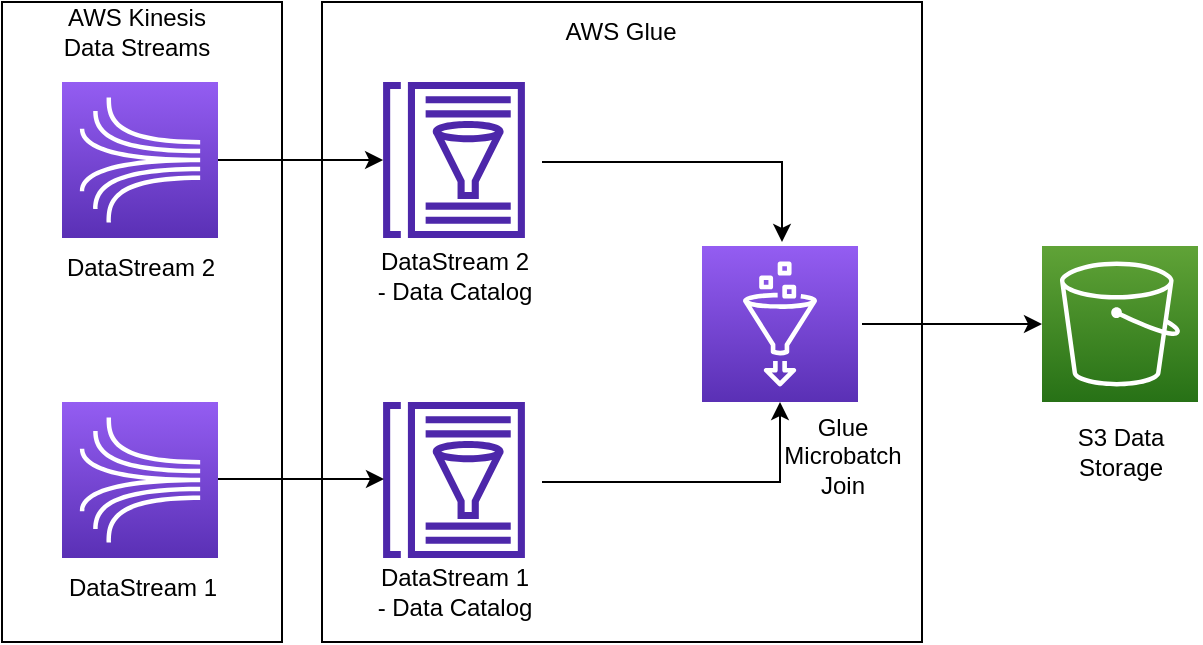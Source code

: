 <mxfile version="21.1.8" type="device">
  <diagram name="Page-1" id="8_GDNf8X0qtcU6Cn2D62">
    <mxGraphModel dx="1242" dy="749" grid="1" gridSize="10" guides="1" tooltips="1" connect="1" arrows="1" fold="1" page="1" pageScale="1" pageWidth="827" pageHeight="1169" math="0" shadow="0">
      <root>
        <mxCell id="0" />
        <mxCell id="1" parent="0" />
        <mxCell id="4f7eNhv1b62euajzDBGg-18" value="" style="rounded=0;whiteSpace=wrap;html=1;" vertex="1" parent="1">
          <mxGeometry x="90" y="160" width="140" height="320" as="geometry" />
        </mxCell>
        <mxCell id="4f7eNhv1b62euajzDBGg-7" value="" style="rounded=0;whiteSpace=wrap;html=1;" vertex="1" parent="1">
          <mxGeometry x="250" y="160" width="300" height="320" as="geometry" />
        </mxCell>
        <mxCell id="kMiG9pv_2f4y4FH8JU5A-1" value="" style="sketch=0;points=[[0,0,0],[0.25,0,0],[0.5,0,0],[0.75,0,0],[1,0,0],[0,1,0],[0.25,1,0],[0.5,1,0],[0.75,1,0],[1,1,0],[0,0.25,0],[0,0.5,0],[0,0.75,0],[1,0.25,0],[1,0.5,0],[1,0.75,0]];outlineConnect=0;fontColor=#232F3E;gradientColor=#945DF2;gradientDirection=north;fillColor=#5A30B5;strokeColor=#ffffff;dashed=0;verticalLabelPosition=bottom;verticalAlign=top;align=center;html=1;fontSize=12;fontStyle=0;aspect=fixed;shape=mxgraph.aws4.resourceIcon;resIcon=mxgraph.aws4.kinesis;" parent="1" vertex="1">
          <mxGeometry x="120" y="200" width="78" height="78" as="geometry" />
        </mxCell>
        <mxCell id="kMiG9pv_2f4y4FH8JU5A-2" value="" style="sketch=0;points=[[0,0,0],[0.25,0,0],[0.5,0,0],[0.75,0,0],[1,0,0],[0,1,0],[0.25,1,0],[0.5,1,0],[0.75,1,0],[1,1,0],[0,0.25,0],[0,0.5,0],[0,0.75,0],[1,0.25,0],[1,0.5,0],[1,0.75,0]];outlineConnect=0;fontColor=#232F3E;gradientColor=#945DF2;gradientDirection=north;fillColor=#5A30B5;strokeColor=#ffffff;dashed=0;verticalLabelPosition=bottom;verticalAlign=top;align=center;html=1;fontSize=12;fontStyle=0;aspect=fixed;shape=mxgraph.aws4.resourceIcon;resIcon=mxgraph.aws4.kinesis;" parent="1" vertex="1">
          <mxGeometry x="120" y="360" width="78" height="78" as="geometry" />
        </mxCell>
        <mxCell id="kMiG9pv_2f4y4FH8JU5A-3" value="" style="sketch=0;outlineConnect=0;fontColor=#232F3E;gradientColor=none;fillColor=#4D27AA;strokeColor=none;dashed=0;verticalLabelPosition=bottom;verticalAlign=top;align=center;html=1;fontSize=12;fontStyle=0;aspect=fixed;pointerEvents=1;shape=mxgraph.aws4.glue_data_catalog;" parent="1" vertex="1">
          <mxGeometry x="280" y="200" width="72" height="78" as="geometry" />
        </mxCell>
        <mxCell id="kMiG9pv_2f4y4FH8JU5A-4" value="" style="sketch=0;outlineConnect=0;fontColor=#232F3E;gradientColor=none;fillColor=#4D27AA;strokeColor=none;dashed=0;verticalLabelPosition=bottom;verticalAlign=top;align=center;html=1;fontSize=12;fontStyle=0;aspect=fixed;pointerEvents=1;shape=mxgraph.aws4.glue_data_catalog;" parent="1" vertex="1">
          <mxGeometry x="280" y="360" width="72" height="78" as="geometry" />
        </mxCell>
        <mxCell id="kMiG9pv_2f4y4FH8JU5A-5" value="" style="sketch=0;points=[[0,0,0],[0.25,0,0],[0.5,0,0],[0.75,0,0],[1,0,0],[0,1,0],[0.25,1,0],[0.5,1,0],[0.75,1,0],[1,1,0],[0,0.25,0],[0,0.5,0],[0,0.75,0],[1,0.25,0],[1,0.5,0],[1,0.75,0]];outlineConnect=0;fontColor=#232F3E;gradientColor=#945DF2;gradientDirection=north;fillColor=#5A30B5;strokeColor=#ffffff;dashed=0;verticalLabelPosition=bottom;verticalAlign=top;align=center;html=1;fontSize=12;fontStyle=0;aspect=fixed;shape=mxgraph.aws4.resourceIcon;resIcon=mxgraph.aws4.glue;" parent="1" vertex="1">
          <mxGeometry x="440" y="282" width="78" height="78" as="geometry" />
        </mxCell>
        <mxCell id="4f7eNhv1b62euajzDBGg-2" value="" style="endArrow=classic;html=1;rounded=0;exitX=1;exitY=0.5;exitDx=0;exitDy=0;exitPerimeter=0;" edge="1" parent="1" source="kMiG9pv_2f4y4FH8JU5A-1" target="kMiG9pv_2f4y4FH8JU5A-3">
          <mxGeometry width="50" height="50" relative="1" as="geometry">
            <mxPoint x="390" y="420" as="sourcePoint" />
            <mxPoint x="440" y="370" as="targetPoint" />
          </mxGeometry>
        </mxCell>
        <mxCell id="4f7eNhv1b62euajzDBGg-3" value="" style="endArrow=classic;html=1;rounded=0;" edge="1" parent="1">
          <mxGeometry width="50" height="50" relative="1" as="geometry">
            <mxPoint x="360" y="240" as="sourcePoint" />
            <mxPoint x="480" y="280" as="targetPoint" />
            <Array as="points">
              <mxPoint x="420" y="240" />
              <mxPoint x="480" y="240" />
            </Array>
          </mxGeometry>
        </mxCell>
        <mxCell id="4f7eNhv1b62euajzDBGg-4" value="" style="endArrow=classic;html=1;rounded=0;exitX=1;exitY=0.5;exitDx=0;exitDy=0;exitPerimeter=0;" edge="1" parent="1">
          <mxGeometry width="50" height="50" relative="1" as="geometry">
            <mxPoint x="198" y="398.5" as="sourcePoint" />
            <mxPoint x="281" y="398.5" as="targetPoint" />
          </mxGeometry>
        </mxCell>
        <mxCell id="4f7eNhv1b62euajzDBGg-5" value="" style="endArrow=classic;html=1;rounded=0;entryX=0.5;entryY=1;entryDx=0;entryDy=0;entryPerimeter=0;" edge="1" parent="1" target="kMiG9pv_2f4y4FH8JU5A-5">
          <mxGeometry width="50" height="50" relative="1" as="geometry">
            <mxPoint x="360" y="400" as="sourcePoint" />
            <mxPoint x="440" y="370" as="targetPoint" />
            <Array as="points">
              <mxPoint x="479" y="400" />
            </Array>
          </mxGeometry>
        </mxCell>
        <mxCell id="4f7eNhv1b62euajzDBGg-6" value="" style="endArrow=classic;html=1;rounded=0;entryX=0;entryY=0.5;entryDx=0;entryDy=0;" edge="1" parent="1">
          <mxGeometry width="50" height="50" relative="1" as="geometry">
            <mxPoint x="520" y="321" as="sourcePoint" />
            <mxPoint x="610" y="321" as="targetPoint" />
          </mxGeometry>
        </mxCell>
        <mxCell id="4f7eNhv1b62euajzDBGg-8" value="DataStream 1" style="text;html=1;strokeColor=none;fillColor=none;align=center;verticalAlign=middle;whiteSpace=wrap;rounded=0;" vertex="1" parent="1">
          <mxGeometry x="120" y="438" width="81" height="30" as="geometry" />
        </mxCell>
        <mxCell id="4f7eNhv1b62euajzDBGg-9" value="DataStream 2" style="text;html=1;strokeColor=none;fillColor=none;align=center;verticalAlign=middle;whiteSpace=wrap;rounded=0;" vertex="1" parent="1">
          <mxGeometry x="118.5" y="278" width="81" height="30" as="geometry" />
        </mxCell>
        <mxCell id="4f7eNhv1b62euajzDBGg-10" value="DataStream 2 - Data Catalog" style="text;html=1;strokeColor=none;fillColor=none;align=center;verticalAlign=middle;whiteSpace=wrap;rounded=0;" vertex="1" parent="1">
          <mxGeometry x="275.5" y="282" width="81" height="30" as="geometry" />
        </mxCell>
        <mxCell id="4f7eNhv1b62euajzDBGg-11" value="DataStream 1 - Data Catalog" style="text;html=1;strokeColor=none;fillColor=none;align=center;verticalAlign=middle;whiteSpace=wrap;rounded=0;" vertex="1" parent="1">
          <mxGeometry x="275.5" y="440" width="81" height="30" as="geometry" />
        </mxCell>
        <mxCell id="4f7eNhv1b62euajzDBGg-12" value="Glue Microbatch Join" style="text;html=1;strokeColor=none;fillColor=none;align=center;verticalAlign=middle;whiteSpace=wrap;rounded=0;" vertex="1" parent="1">
          <mxGeometry x="470" y="372" width="81" height="30" as="geometry" />
        </mxCell>
        <mxCell id="4f7eNhv1b62euajzDBGg-14" value="AWS Glue" style="text;html=1;strokeColor=none;fillColor=none;align=center;verticalAlign=middle;whiteSpace=wrap;rounded=0;" vertex="1" parent="1">
          <mxGeometry x="359" y="160" width="81" height="30" as="geometry" />
        </mxCell>
        <mxCell id="4f7eNhv1b62euajzDBGg-16" value="" style="sketch=0;points=[[0,0,0],[0.25,0,0],[0.5,0,0],[0.75,0,0],[1,0,0],[0,1,0],[0.25,1,0],[0.5,1,0],[0.75,1,0],[1,1,0],[0,0.25,0],[0,0.5,0],[0,0.75,0],[1,0.25,0],[1,0.5,0],[1,0.75,0]];outlineConnect=0;fontColor=#232F3E;gradientColor=#60A337;gradientDirection=north;fillColor=#277116;strokeColor=#ffffff;dashed=0;verticalLabelPosition=bottom;verticalAlign=top;align=center;html=1;fontSize=12;fontStyle=0;aspect=fixed;shape=mxgraph.aws4.resourceIcon;resIcon=mxgraph.aws4.s3;" vertex="1" parent="1">
          <mxGeometry x="610" y="282" width="78" height="78" as="geometry" />
        </mxCell>
        <mxCell id="4f7eNhv1b62euajzDBGg-17" value="S3 Data Storage" style="text;html=1;strokeColor=none;fillColor=none;align=center;verticalAlign=middle;whiteSpace=wrap;rounded=0;" vertex="1" parent="1">
          <mxGeometry x="608.5" y="370" width="81" height="30" as="geometry" />
        </mxCell>
        <mxCell id="4f7eNhv1b62euajzDBGg-19" value="AWS Kinesis Data Streams" style="text;html=1;strokeColor=none;fillColor=none;align=center;verticalAlign=middle;whiteSpace=wrap;rounded=0;" vertex="1" parent="1">
          <mxGeometry x="117" y="160" width="81" height="30" as="geometry" />
        </mxCell>
      </root>
    </mxGraphModel>
  </diagram>
</mxfile>
